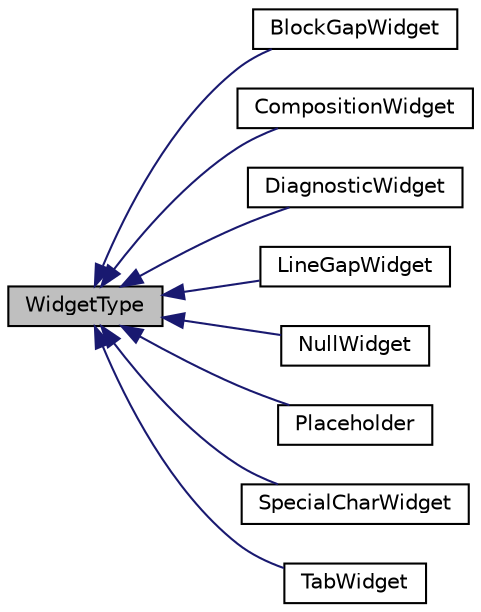 digraph "WidgetType"
{
 // LATEX_PDF_SIZE
  edge [fontname="Helvetica",fontsize="10",labelfontname="Helvetica",labelfontsize="10"];
  node [fontname="Helvetica",fontsize="10",shape=record];
  rankdir="LR";
  Node1 [label="WidgetType",height=0.2,width=0.4,color="black", fillcolor="grey75", style="filled", fontcolor="black",tooltip="Widgets added to the content are described by subclasses of this class."];
  Node1 -> Node2 [dir="back",color="midnightblue",fontsize="10",style="solid",fontname="Helvetica"];
  Node2 [label="BlockGapWidget",height=0.2,width=0.4,color="black", fillcolor="white", style="filled",URL="$classBlockGapWidget.html",tooltip=" "];
  Node1 -> Node3 [dir="back",color="midnightblue",fontsize="10",style="solid",fontname="Helvetica"];
  Node3 [label="CompositionWidget",height=0.2,width=0.4,color="black", fillcolor="white", style="filled",URL="$classCompositionWidget.html",tooltip=" "];
  Node1 -> Node4 [dir="back",color="midnightblue",fontsize="10",style="solid",fontname="Helvetica"];
  Node4 [label="DiagnosticWidget",height=0.2,width=0.4,color="black", fillcolor="white", style="filled",URL="$classDiagnosticWidget.html",tooltip=" "];
  Node1 -> Node5 [dir="back",color="midnightblue",fontsize="10",style="solid",fontname="Helvetica"];
  Node5 [label="LineGapWidget",height=0.2,width=0.4,color="black", fillcolor="white", style="filled",URL="$classLineGapWidget.html",tooltip=" "];
  Node1 -> Node6 [dir="back",color="midnightblue",fontsize="10",style="solid",fontname="Helvetica"];
  Node6 [label="NullWidget",height=0.2,width=0.4,color="black", fillcolor="white", style="filled",URL="$classNullWidget.html",tooltip=" "];
  Node1 -> Node7 [dir="back",color="midnightblue",fontsize="10",style="solid",fontname="Helvetica"];
  Node7 [label="Placeholder",height=0.2,width=0.4,color="black", fillcolor="white", style="filled",URL="$classPlaceholder.html",tooltip=" "];
  Node1 -> Node8 [dir="back",color="midnightblue",fontsize="10",style="solid",fontname="Helvetica"];
  Node8 [label="SpecialCharWidget",height=0.2,width=0.4,color="black", fillcolor="white", style="filled",URL="$classSpecialCharWidget.html",tooltip=" "];
  Node1 -> Node9 [dir="back",color="midnightblue",fontsize="10",style="solid",fontname="Helvetica"];
  Node9 [label="TabWidget",height=0.2,width=0.4,color="black", fillcolor="white", style="filled",URL="$classTabWidget.html",tooltip=" "];
}
